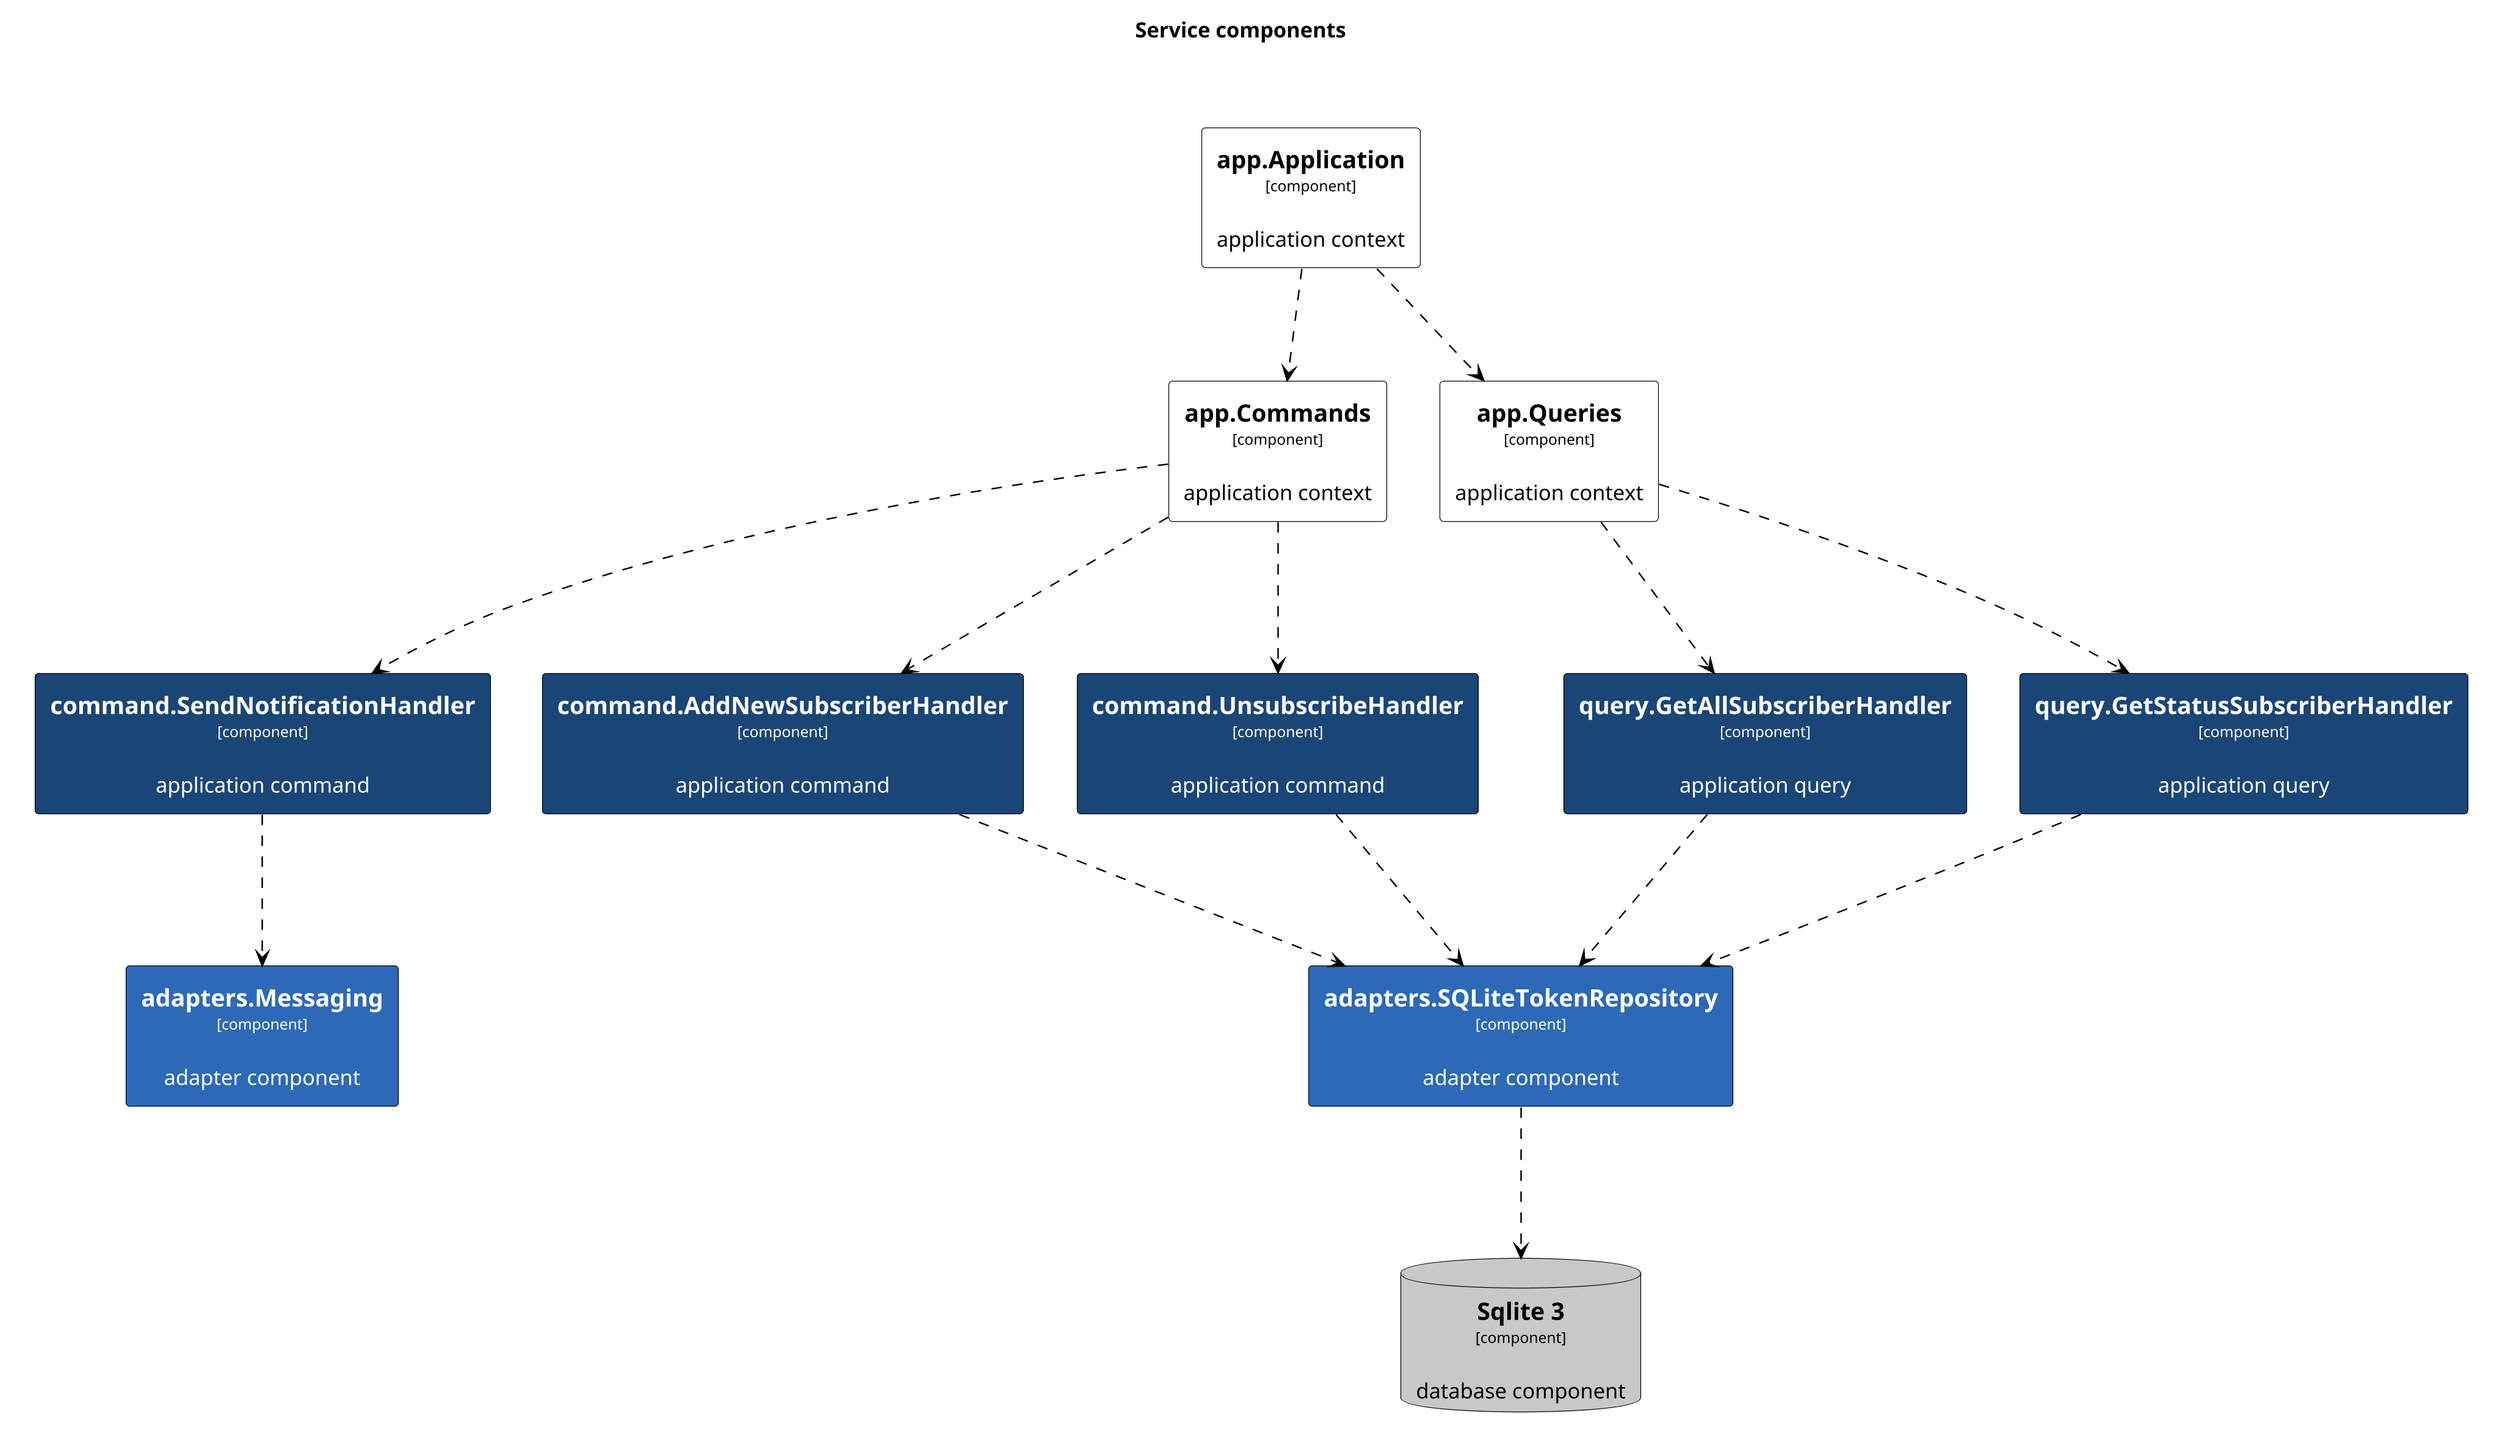 This diagram has been generated with go-structurizr 
[https://github.com/krzysztofreczek/go-structurizr]

@startuml

title Service components

skinparam {
  shadowing false
  arrowFontSize 10
  defaultTextAlignment center
  wrapWidth 200
  maxMessageSize 100
}
hide stereotype
top to bottom direction

scale 4096 width

skinparam rectangle<<_GROUP>> {
  FontColor #ffffff
  BorderColor #ffffff
}

skinparam rectangle<<ROOT>> {
  BackgroundColor #ffffff
  FontColor #000000
  BorderColor #000000
}

skinparam rectangle<<APP>> {
  BackgroundColor #1a4577
  FontColor #ffffff
  BorderColor #000000
}

skinparam rectangle<<ADAPTER>> {
  BackgroundColor #2d69b7
  FontColor #ffffff
  BorderColor #000000
}

skinparam rectangle<<DOMAIN>> {
  BackgroundColor #ffffff
  FontColor #000000
  BorderColor #000000
}

skinparam database<<DB>> {
  BackgroundColor #c8c8c8
  FontColor #000000
  BorderColor #000000
}

rectangle 0ROOT <<_GROUP>> {
	rectangle "==app.Commands\n<size:10>[component]</size>\n\napplication context" <<ROOT>> as 2640234945
}
rectangle 0ROOT <<_GROUP>> {
	rectangle "==app.Application\n<size:10>[component]</size>\n\napplication context" <<ROOT>> as 3014183467
}
rectangle 0ROOT <<_GROUP>> {
	rectangle "==app.Queries\n<size:10>[component]</size>\n\napplication context" <<ROOT>> as 1654094325
}
rectangle 26402349451APP <<_GROUP>> {
	rectangle "==command.AddNewSubscriberHandler\n<size:10>[component]</size>\n\napplication command" <<APP>> as 256448832
}
2640234945 .[#000000].> 256448832 : ""
rectangle 26402349451APP <<_GROUP>> {
	rectangle "==command.SendNotificationHandler\n<size:10>[component]</size>\n\napplication command" <<APP>> as 2889279572
}
2640234945 .[#000000].> 2889279572 : ""
rectangle 26402349451APP <<_GROUP>> {
	rectangle "==command.UnsubscribeHandler\n<size:10>[component]</size>\n\napplication command" <<APP>> as 3563315582
}
2640234945 .[#000000].> 3563315582 : ""
3014183467 .[#000000].> 2640234945 : ""
3014183467 .[#000000].> 1654094325 : ""
rectangle 16540943251APP <<_GROUP>> {
	rectangle "==query.GetStatusSubscriberHandler\n<size:10>[component]</size>\n\napplication query" <<APP>> as 1339924498
}
1654094325 .[#000000].> 1339924498 : ""
rectangle 16540943251APP <<_GROUP>> {
	rectangle "==query.GetAllSubscriberHandler\n<size:10>[component]</size>\n\napplication query" <<APP>> as 1245755489
}
1654094325 .[#000000].> 1245755489 : ""
rectangle 2564488322ADAPTER <<_GROUP>> {
	rectangle "==adapters.SQLiteTokenRepository\n<size:10>[component]</size>\n\nadapter component" <<ADAPTER>> as 1114428475
}
256448832 .[#000000].> 1114428475 : ""
rectangle 28892795722ADAPTER <<_GROUP>> {
	rectangle "==adapters.Messaging\n<size:10>[component]</size>\n\nadapter component" <<ADAPTER>> as 1121295562
}
2889279572 .[#000000].> 1121295562 : ""
3563315582 .[#000000].> 1114428475 : ""
1339924498 .[#000000].> 1114428475 : ""
1245755489 .[#000000].> 1114428475 : ""
rectangle 11144284753DB <<_GROUP>> {
	database "==Sqlite 3\n<size:10>[component]</size>\n\ndatabase component" <<DB>> as 2896215565
}
1114428475 .[#000000].> 2896215565 : ""
@enduml
